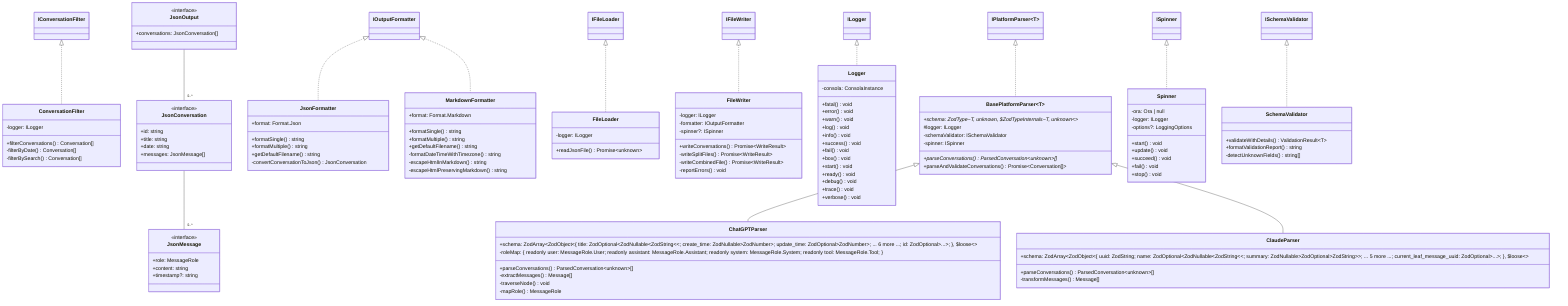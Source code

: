 classDiagram
direction TB

class ConversationFilter{
            -logger: ILogger
            +filterConversations() Conversation[]
-filterByDate() Conversation[]
-filterBySearch() Conversation[]
        }
IConversationFilter<|..ConversationFilter
class JsonFormatter{
            +format: Format.Json
            +formatSingle() string
+formatMultiple() string
+getDefaultFilename() string
-convertConversationToJson() JsonConversation
        }
class JsonOutput {
            <<interface>>
            +conversations: JsonConversation[]
            
        }
class JsonConversation {
            <<interface>>
            +id: string
+title: string
+date: string
+messages: JsonMessage[]
            
        }
class JsonMessage {
            <<interface>>
            +role: MessageRole
+content: string
+timestamp?: string
            
        }
IOutputFormatter<|..JsonFormatter
JsonOutput  -- "0..*" JsonConversation
JsonConversation  -- "0..*" JsonMessage
class MarkdownFormatter{
            +format: Format.Markdown
            +formatSingle() string
+formatMultiple() string
+getDefaultFilename() string
-formatDateTimeWithTimezone() string
-escapeHtmlInMarkdown() string
-escapeHtmlPreservingMarkdown() string
        }
IOutputFormatter<|..MarkdownFormatter
class FileLoader{
            -logger: ILogger
            +readJsonFile() Promise~unknown~
        }
IFileLoader<|..FileLoader
class FileWriter{
            -logger: ILogger
-formatter: IOutputFormatter
-spinner?: ISpinner
            +writeConversations() Promise~WriteResult~
-writeSplitFiles() Promise~WriteResult~
-writeCombinedFile() Promise~WriteResult~
-reportErrors() void
        }
IFileWriter<|..FileWriter
class Logger{
            -consola: ConsolaInstance
            +fatal() void
+error() void
+warn() void
+log() void
+info() void
+success() void
+fail() void
+box() void
+start() void
+ready() void
+debug() void
+trace() void
+verbose() void
        }
ILogger<|..Logger
class BasePlatformParser~T~{
            +schema: ZodType~T, unknown, $ZodTypeInternals~T, unknown~~*
#logger: ILogger
-schemaValidator: ISchemaValidator
-spinner: ISpinner
            +parseConversations() ParsedConversation~unknown~[]*
+parseAndValidateConversations() Promise~Conversation[]~
        }
IPlatformParser~T~<|..BasePlatformParser~T~
class Spinner{
            -ora: Ora | null
-logger: ILogger
-options?: LoggingOptions
            +start() void
+update() void
+succeed() void
+fail() void
+stop() void
        }
ISpinner<|..Spinner
class SchemaValidator{
            
            +validateWithDetails() ValidationResult~T~
+formatValidationReport() string
-detectUnknownFields() string[]
        }
ISchemaValidator<|..SchemaValidator
class ChatGPTParser{
            +schema: ZodArray~ZodObject~#123; title: ZodOptional~ZodNullable~ZodString~~; create_time: ZodNullable~ZodNumber~; update_time: ZodOptional~ZodNumber~; ... 6 more ...; id: ZodOptional~...~; #125;, $loose~~
-roleMap: #123; readonly user: MessageRole.User; readonly assistant: MessageRole.Assistant; readonly system: MessageRole.System; readonly tool: MessageRole.Tool; #125;
            +parseConversations() ParsedConversation~unknown~[]
-extractMessages() Message[]
-traverseNode() void
-mapRole() MessageRole
        }
BasePlatformParser~T~<|--ChatGPTParser
class ClaudeParser{
            +schema: ZodArray~ZodObject~#123; uuid: ZodString; name: ZodOptional~ZodNullable~ZodString~~; summary: ZodNullable~ZodOptional~ZodString~~; ... 5 more ...; current_leaf_message_uuid: ZodOptional~...~; #125;, $loose~~
            +parseConversations() ParsedConversation~unknown~[]
-transformMessages() Message[]
        }
BasePlatformParser~T~<|--ClaudeParser